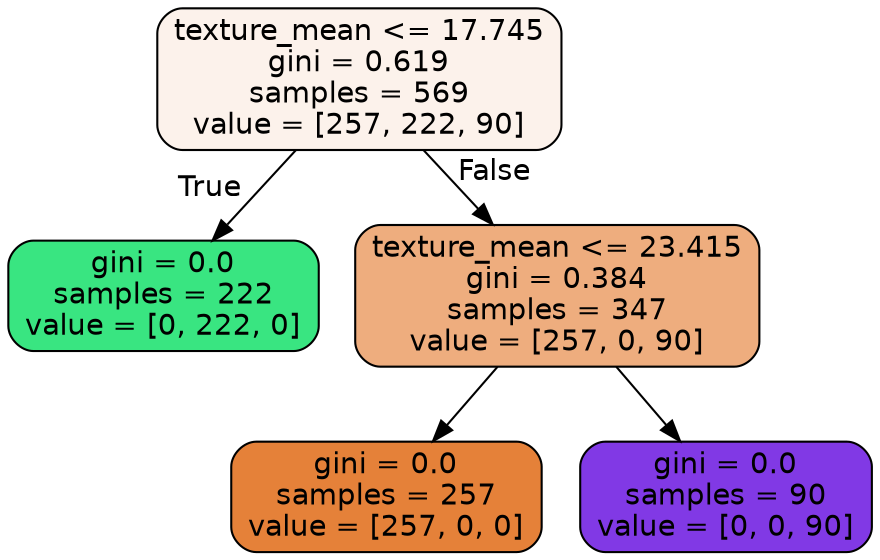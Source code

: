 digraph Tree {
node [shape=box, style="filled, rounded", color="black", fontname="helvetica"] ;
edge [fontname="helvetica"] ;
0 [label="texture_mean <= 17.745\ngini = 0.619\nsamples = 569\nvalue = [257, 222, 90]", fillcolor="#fcf2eb"] ;
1 [label="gini = 0.0\nsamples = 222\nvalue = [0, 222, 0]", fillcolor="#39e581"] ;
0 -> 1 [labeldistance=2.5, labelangle=45, headlabel="True"] ;
2 [label="texture_mean <= 23.415\ngini = 0.384\nsamples = 347\nvalue = [257, 0, 90]", fillcolor="#eead7e"] ;
0 -> 2 [labeldistance=2.5, labelangle=-45, headlabel="False"] ;
3 [label="gini = 0.0\nsamples = 257\nvalue = [257, 0, 0]", fillcolor="#e58139"] ;
2 -> 3 ;
4 [label="gini = 0.0\nsamples = 90\nvalue = [0, 0, 90]", fillcolor="#8139e5"] ;
2 -> 4 ;
}